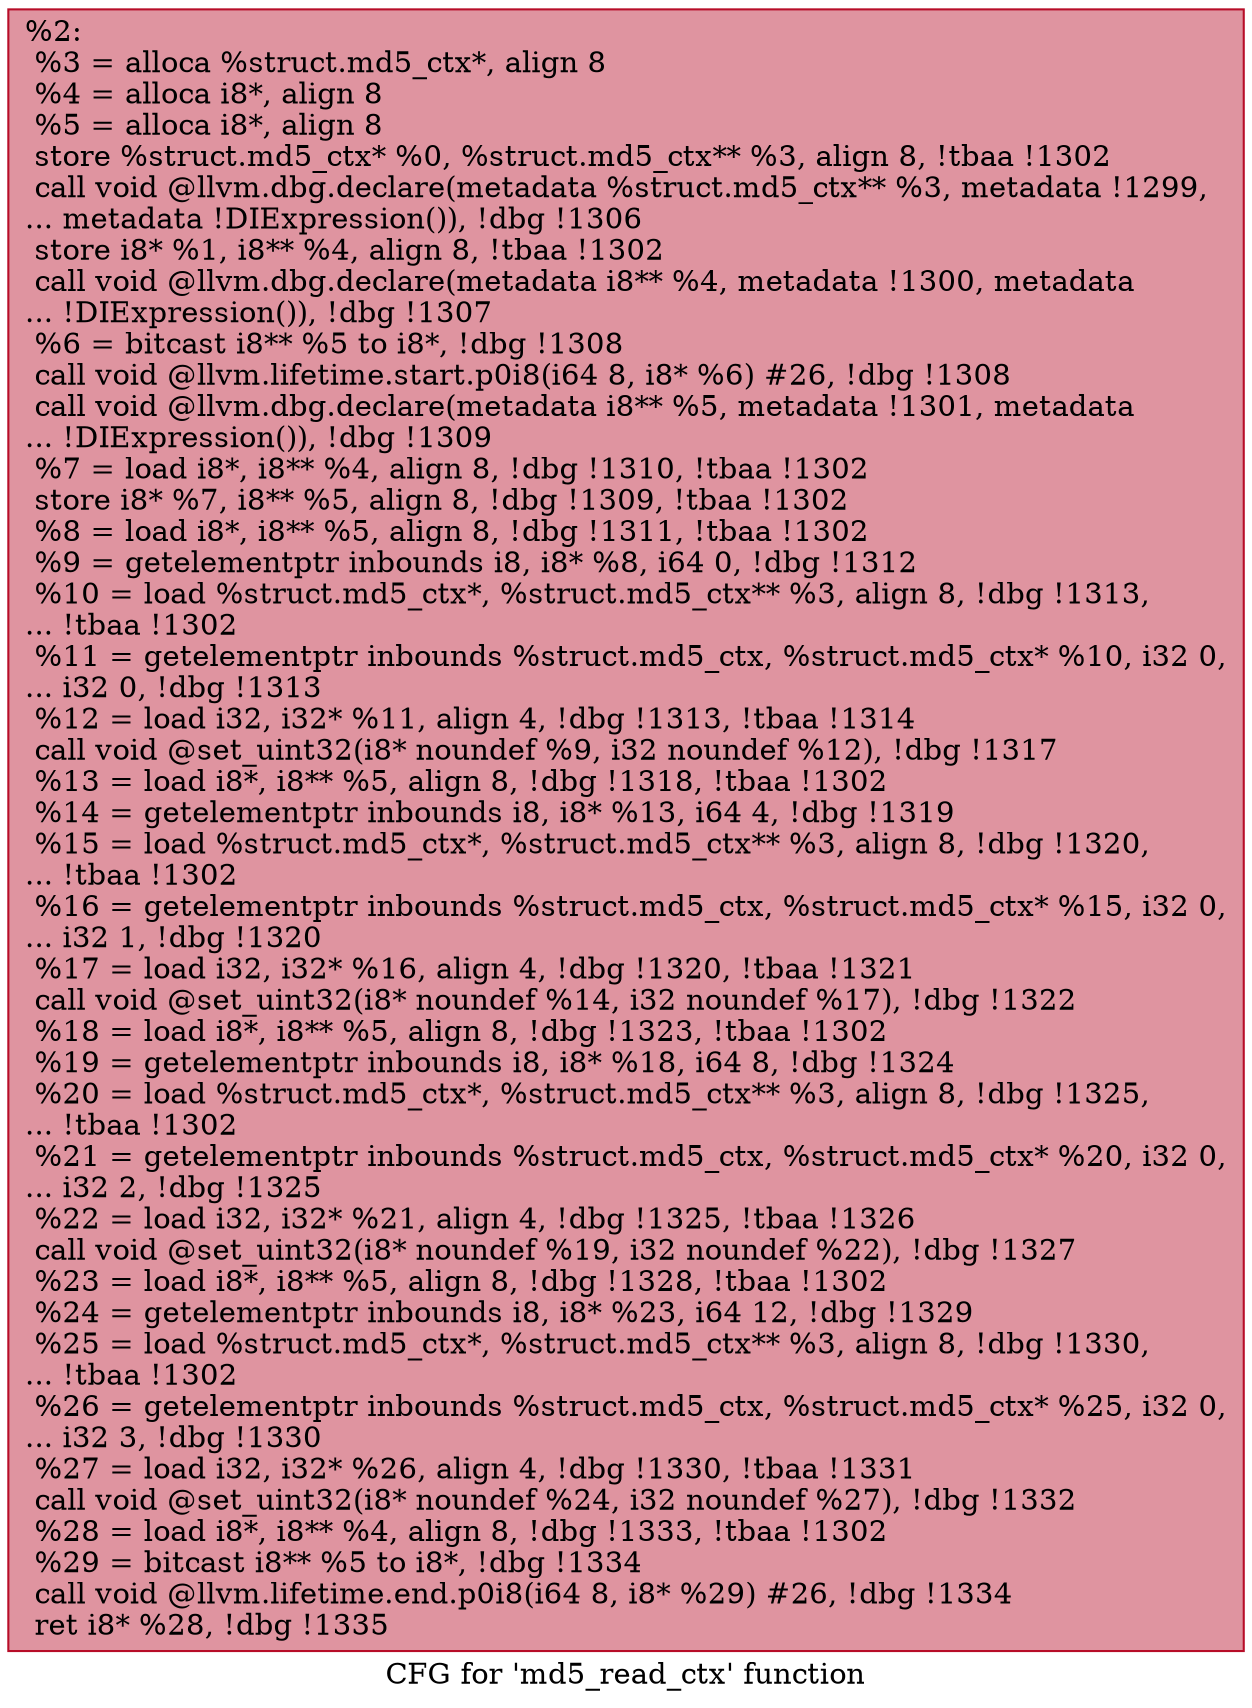 digraph "CFG for 'md5_read_ctx' function" {
	label="CFG for 'md5_read_ctx' function";

	Node0x1e4e250 [shape=record,color="#b70d28ff", style=filled, fillcolor="#b70d2870",label="{%2:\l  %3 = alloca %struct.md5_ctx*, align 8\l  %4 = alloca i8*, align 8\l  %5 = alloca i8*, align 8\l  store %struct.md5_ctx* %0, %struct.md5_ctx** %3, align 8, !tbaa !1302\l  call void @llvm.dbg.declare(metadata %struct.md5_ctx** %3, metadata !1299,\l... metadata !DIExpression()), !dbg !1306\l  store i8* %1, i8** %4, align 8, !tbaa !1302\l  call void @llvm.dbg.declare(metadata i8** %4, metadata !1300, metadata\l... !DIExpression()), !dbg !1307\l  %6 = bitcast i8** %5 to i8*, !dbg !1308\l  call void @llvm.lifetime.start.p0i8(i64 8, i8* %6) #26, !dbg !1308\l  call void @llvm.dbg.declare(metadata i8** %5, metadata !1301, metadata\l... !DIExpression()), !dbg !1309\l  %7 = load i8*, i8** %4, align 8, !dbg !1310, !tbaa !1302\l  store i8* %7, i8** %5, align 8, !dbg !1309, !tbaa !1302\l  %8 = load i8*, i8** %5, align 8, !dbg !1311, !tbaa !1302\l  %9 = getelementptr inbounds i8, i8* %8, i64 0, !dbg !1312\l  %10 = load %struct.md5_ctx*, %struct.md5_ctx** %3, align 8, !dbg !1313,\l... !tbaa !1302\l  %11 = getelementptr inbounds %struct.md5_ctx, %struct.md5_ctx* %10, i32 0,\l... i32 0, !dbg !1313\l  %12 = load i32, i32* %11, align 4, !dbg !1313, !tbaa !1314\l  call void @set_uint32(i8* noundef %9, i32 noundef %12), !dbg !1317\l  %13 = load i8*, i8** %5, align 8, !dbg !1318, !tbaa !1302\l  %14 = getelementptr inbounds i8, i8* %13, i64 4, !dbg !1319\l  %15 = load %struct.md5_ctx*, %struct.md5_ctx** %3, align 8, !dbg !1320,\l... !tbaa !1302\l  %16 = getelementptr inbounds %struct.md5_ctx, %struct.md5_ctx* %15, i32 0,\l... i32 1, !dbg !1320\l  %17 = load i32, i32* %16, align 4, !dbg !1320, !tbaa !1321\l  call void @set_uint32(i8* noundef %14, i32 noundef %17), !dbg !1322\l  %18 = load i8*, i8** %5, align 8, !dbg !1323, !tbaa !1302\l  %19 = getelementptr inbounds i8, i8* %18, i64 8, !dbg !1324\l  %20 = load %struct.md5_ctx*, %struct.md5_ctx** %3, align 8, !dbg !1325,\l... !tbaa !1302\l  %21 = getelementptr inbounds %struct.md5_ctx, %struct.md5_ctx* %20, i32 0,\l... i32 2, !dbg !1325\l  %22 = load i32, i32* %21, align 4, !dbg !1325, !tbaa !1326\l  call void @set_uint32(i8* noundef %19, i32 noundef %22), !dbg !1327\l  %23 = load i8*, i8** %5, align 8, !dbg !1328, !tbaa !1302\l  %24 = getelementptr inbounds i8, i8* %23, i64 12, !dbg !1329\l  %25 = load %struct.md5_ctx*, %struct.md5_ctx** %3, align 8, !dbg !1330,\l... !tbaa !1302\l  %26 = getelementptr inbounds %struct.md5_ctx, %struct.md5_ctx* %25, i32 0,\l... i32 3, !dbg !1330\l  %27 = load i32, i32* %26, align 4, !dbg !1330, !tbaa !1331\l  call void @set_uint32(i8* noundef %24, i32 noundef %27), !dbg !1332\l  %28 = load i8*, i8** %4, align 8, !dbg !1333, !tbaa !1302\l  %29 = bitcast i8** %5 to i8*, !dbg !1334\l  call void @llvm.lifetime.end.p0i8(i64 8, i8* %29) #26, !dbg !1334\l  ret i8* %28, !dbg !1335\l}"];
}
